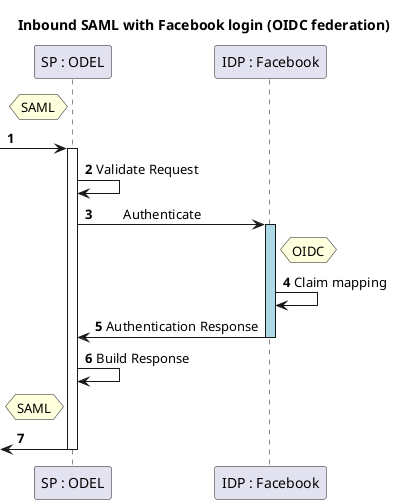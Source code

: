 @startuml
Title : Inbound SAML with Facebook login (OIDC federation)


participant "SP : ODEL" as SP
participant "IDP : Facebook" as IDP
autonumber

hnote left SP
SAML
end hnote
 -> SP
activate SP
SP -> SP : Validate Request
SP -> IDP : \tAuthenticate

activate IDP #lightBlue
hnote right IDP
OIDC
end hnote
IDP -> IDP : Claim mapping

IDP -> SP : Authentication Response
deactivate IDP
SP -> SP : Build Response
hnote left SP
SAML
end hnote
 <- SP :
deactivate SP


@enduml